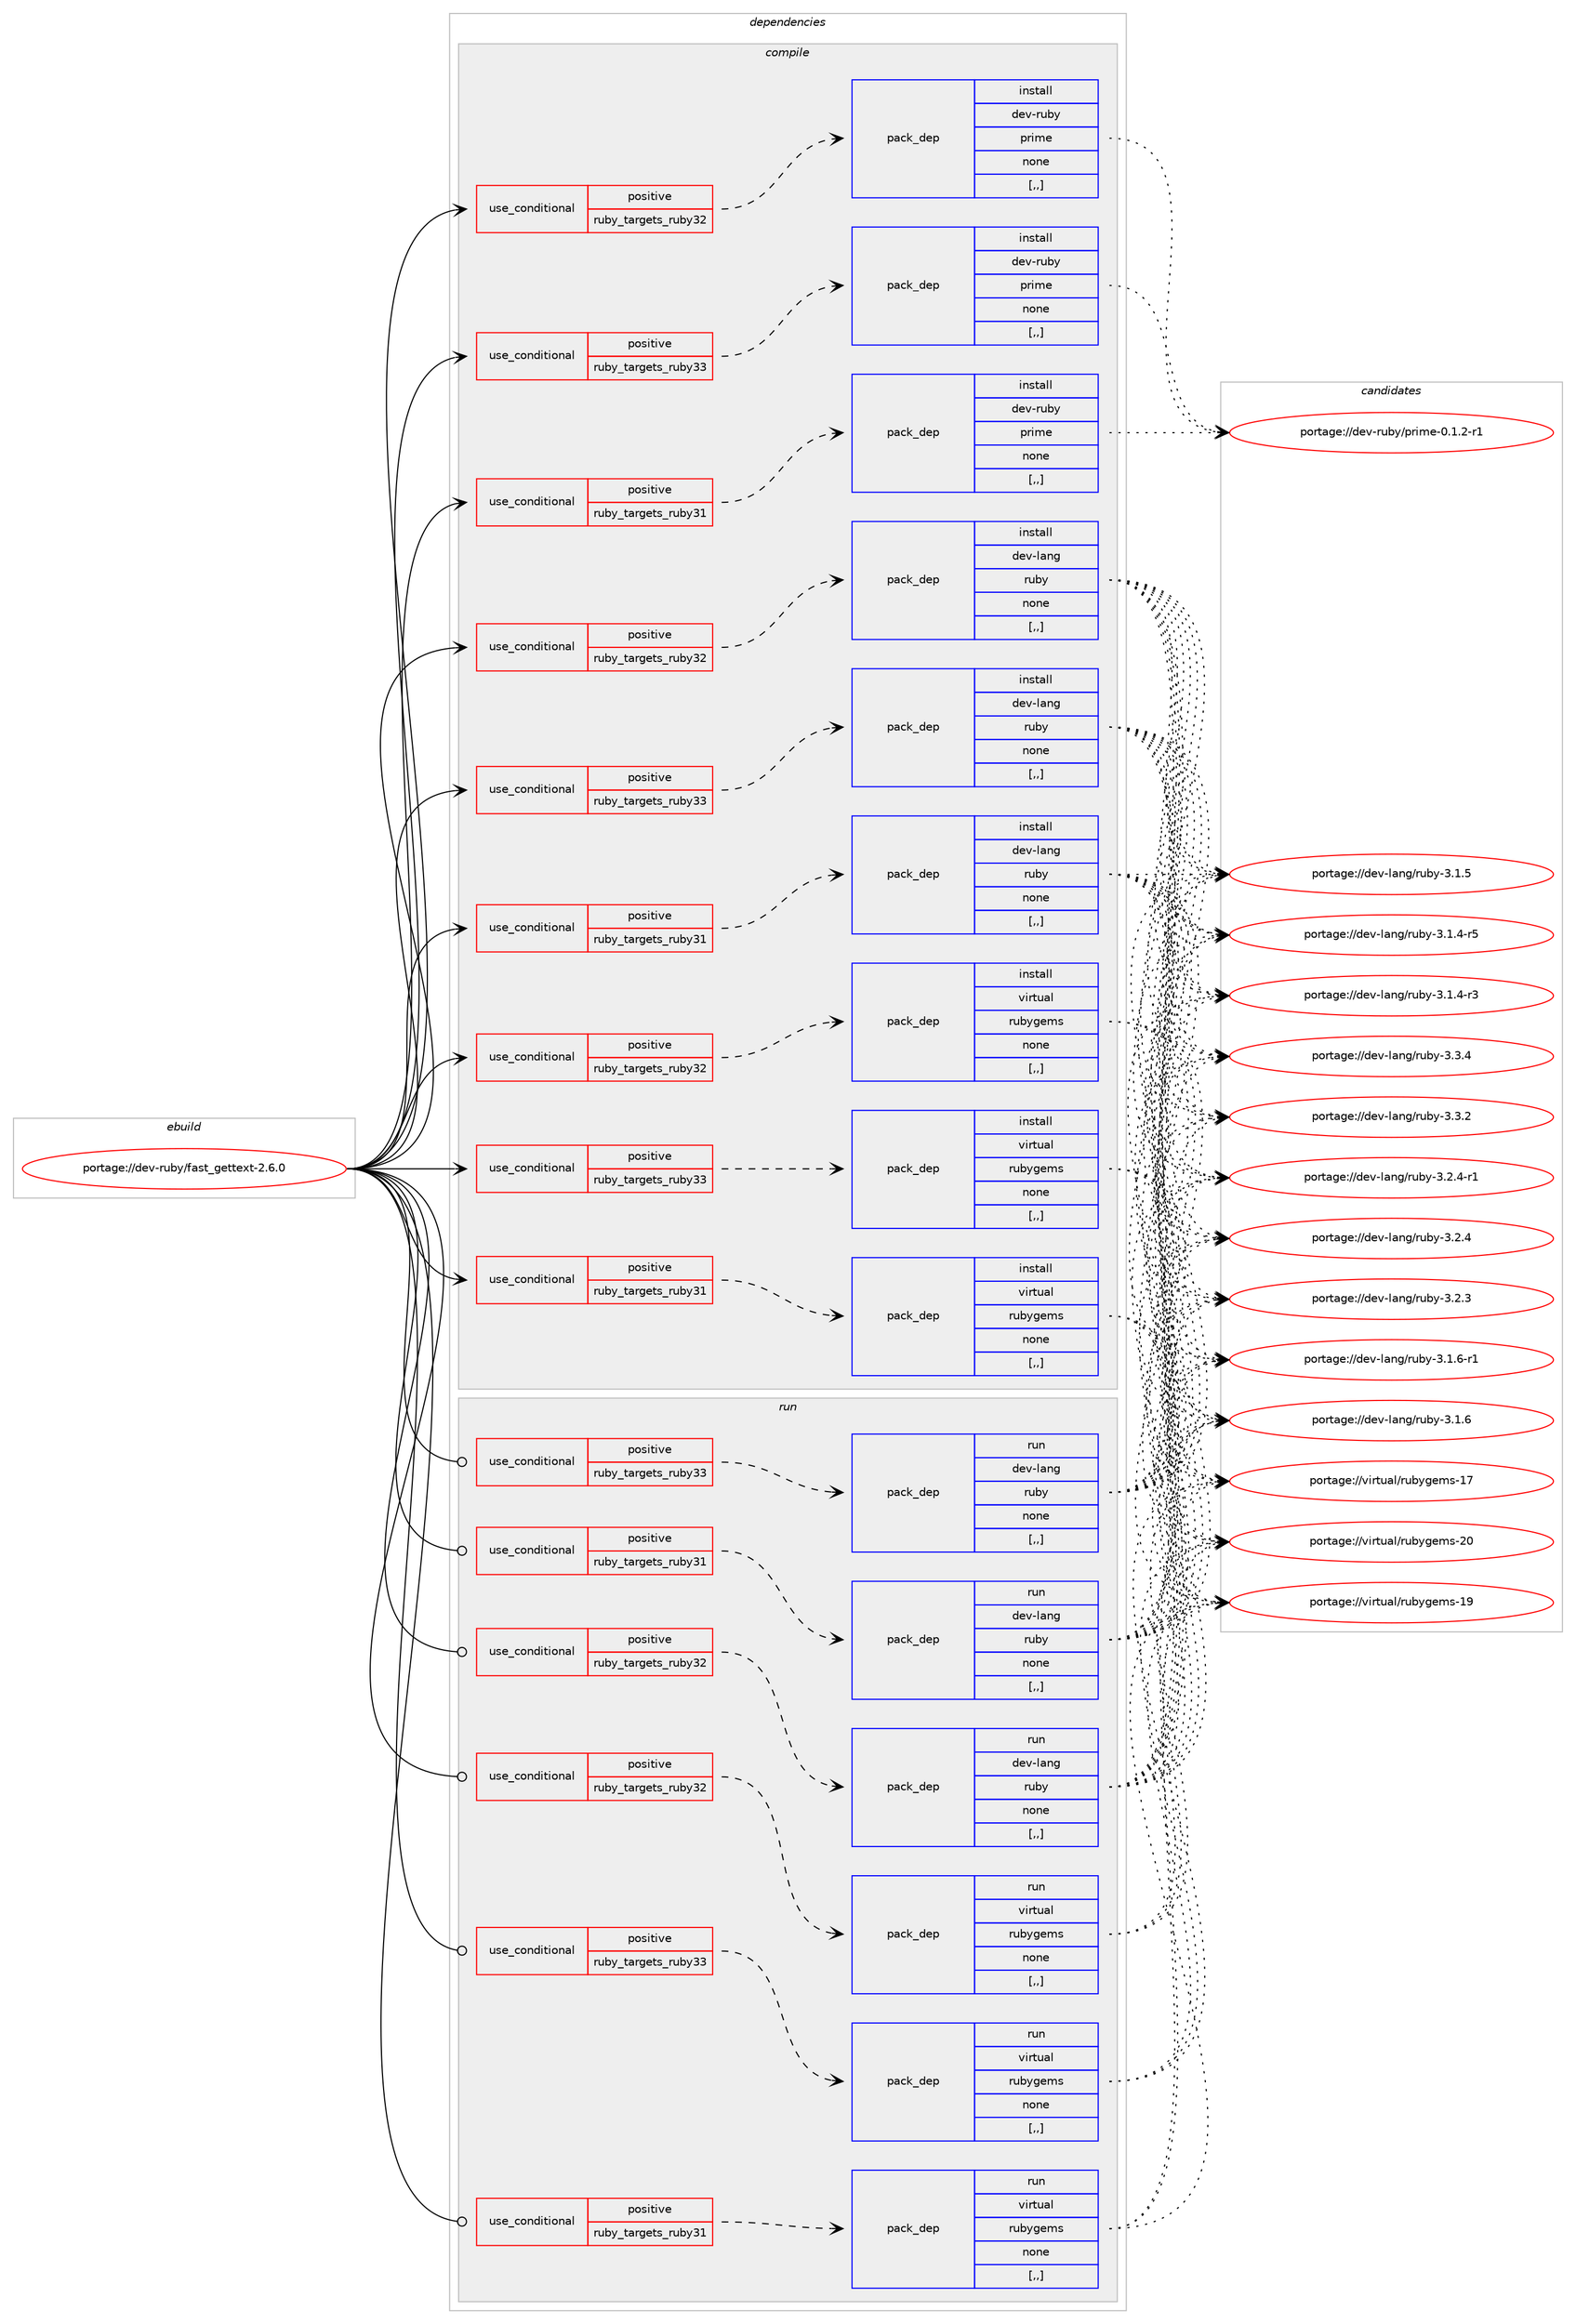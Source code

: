 digraph prolog {

# *************
# Graph options
# *************

newrank=true;
concentrate=true;
compound=true;
graph [rankdir=LR,fontname=Helvetica,fontsize=10,ranksep=1.5];#, ranksep=2.5, nodesep=0.2];
edge  [arrowhead=vee];
node  [fontname=Helvetica,fontsize=10];

# **********
# The ebuild
# **********

subgraph cluster_leftcol {
color=gray;
label=<<i>ebuild</i>>;
id [label="portage://dev-ruby/fast_gettext-2.6.0", color=red, width=4, href="../dev-ruby/fast_gettext-2.6.0.svg"];
}

# ****************
# The dependencies
# ****************

subgraph cluster_midcol {
color=gray;
label=<<i>dependencies</i>>;
subgraph cluster_compile {
fillcolor="#eeeeee";
style=filled;
label=<<i>compile</i>>;
subgraph cond47722 {
dependency183611 [label=<<TABLE BORDER="0" CELLBORDER="1" CELLSPACING="0" CELLPADDING="4"><TR><TD ROWSPAN="3" CELLPADDING="10">use_conditional</TD></TR><TR><TD>positive</TD></TR><TR><TD>ruby_targets_ruby31</TD></TR></TABLE>>, shape=none, color=red];
subgraph pack134557 {
dependency183612 [label=<<TABLE BORDER="0" CELLBORDER="1" CELLSPACING="0" CELLPADDING="4" WIDTH="220"><TR><TD ROWSPAN="6" CELLPADDING="30">pack_dep</TD></TR><TR><TD WIDTH="110">install</TD></TR><TR><TD>dev-lang</TD></TR><TR><TD>ruby</TD></TR><TR><TD>none</TD></TR><TR><TD>[,,]</TD></TR></TABLE>>, shape=none, color=blue];
}
dependency183611:e -> dependency183612:w [weight=20,style="dashed",arrowhead="vee"];
}
id:e -> dependency183611:w [weight=20,style="solid",arrowhead="vee"];
subgraph cond47723 {
dependency183613 [label=<<TABLE BORDER="0" CELLBORDER="1" CELLSPACING="0" CELLPADDING="4"><TR><TD ROWSPAN="3" CELLPADDING="10">use_conditional</TD></TR><TR><TD>positive</TD></TR><TR><TD>ruby_targets_ruby31</TD></TR></TABLE>>, shape=none, color=red];
subgraph pack134558 {
dependency183614 [label=<<TABLE BORDER="0" CELLBORDER="1" CELLSPACING="0" CELLPADDING="4" WIDTH="220"><TR><TD ROWSPAN="6" CELLPADDING="30">pack_dep</TD></TR><TR><TD WIDTH="110">install</TD></TR><TR><TD>dev-ruby</TD></TR><TR><TD>prime</TD></TR><TR><TD>none</TD></TR><TR><TD>[,,]</TD></TR></TABLE>>, shape=none, color=blue];
}
dependency183613:e -> dependency183614:w [weight=20,style="dashed",arrowhead="vee"];
}
id:e -> dependency183613:w [weight=20,style="solid",arrowhead="vee"];
subgraph cond47724 {
dependency183615 [label=<<TABLE BORDER="0" CELLBORDER="1" CELLSPACING="0" CELLPADDING="4"><TR><TD ROWSPAN="3" CELLPADDING="10">use_conditional</TD></TR><TR><TD>positive</TD></TR><TR><TD>ruby_targets_ruby31</TD></TR></TABLE>>, shape=none, color=red];
subgraph pack134559 {
dependency183616 [label=<<TABLE BORDER="0" CELLBORDER="1" CELLSPACING="0" CELLPADDING="4" WIDTH="220"><TR><TD ROWSPAN="6" CELLPADDING="30">pack_dep</TD></TR><TR><TD WIDTH="110">install</TD></TR><TR><TD>virtual</TD></TR><TR><TD>rubygems</TD></TR><TR><TD>none</TD></TR><TR><TD>[,,]</TD></TR></TABLE>>, shape=none, color=blue];
}
dependency183615:e -> dependency183616:w [weight=20,style="dashed",arrowhead="vee"];
}
id:e -> dependency183615:w [weight=20,style="solid",arrowhead="vee"];
subgraph cond47725 {
dependency183617 [label=<<TABLE BORDER="0" CELLBORDER="1" CELLSPACING="0" CELLPADDING="4"><TR><TD ROWSPAN="3" CELLPADDING="10">use_conditional</TD></TR><TR><TD>positive</TD></TR><TR><TD>ruby_targets_ruby32</TD></TR></TABLE>>, shape=none, color=red];
subgraph pack134560 {
dependency183618 [label=<<TABLE BORDER="0" CELLBORDER="1" CELLSPACING="0" CELLPADDING="4" WIDTH="220"><TR><TD ROWSPAN="6" CELLPADDING="30">pack_dep</TD></TR><TR><TD WIDTH="110">install</TD></TR><TR><TD>dev-lang</TD></TR><TR><TD>ruby</TD></TR><TR><TD>none</TD></TR><TR><TD>[,,]</TD></TR></TABLE>>, shape=none, color=blue];
}
dependency183617:e -> dependency183618:w [weight=20,style="dashed",arrowhead="vee"];
}
id:e -> dependency183617:w [weight=20,style="solid",arrowhead="vee"];
subgraph cond47726 {
dependency183619 [label=<<TABLE BORDER="0" CELLBORDER="1" CELLSPACING="0" CELLPADDING="4"><TR><TD ROWSPAN="3" CELLPADDING="10">use_conditional</TD></TR><TR><TD>positive</TD></TR><TR><TD>ruby_targets_ruby32</TD></TR></TABLE>>, shape=none, color=red];
subgraph pack134561 {
dependency183620 [label=<<TABLE BORDER="0" CELLBORDER="1" CELLSPACING="0" CELLPADDING="4" WIDTH="220"><TR><TD ROWSPAN="6" CELLPADDING="30">pack_dep</TD></TR><TR><TD WIDTH="110">install</TD></TR><TR><TD>dev-ruby</TD></TR><TR><TD>prime</TD></TR><TR><TD>none</TD></TR><TR><TD>[,,]</TD></TR></TABLE>>, shape=none, color=blue];
}
dependency183619:e -> dependency183620:w [weight=20,style="dashed",arrowhead="vee"];
}
id:e -> dependency183619:w [weight=20,style="solid",arrowhead="vee"];
subgraph cond47727 {
dependency183621 [label=<<TABLE BORDER="0" CELLBORDER="1" CELLSPACING="0" CELLPADDING="4"><TR><TD ROWSPAN="3" CELLPADDING="10">use_conditional</TD></TR><TR><TD>positive</TD></TR><TR><TD>ruby_targets_ruby32</TD></TR></TABLE>>, shape=none, color=red];
subgraph pack134562 {
dependency183622 [label=<<TABLE BORDER="0" CELLBORDER="1" CELLSPACING="0" CELLPADDING="4" WIDTH="220"><TR><TD ROWSPAN="6" CELLPADDING="30">pack_dep</TD></TR><TR><TD WIDTH="110">install</TD></TR><TR><TD>virtual</TD></TR><TR><TD>rubygems</TD></TR><TR><TD>none</TD></TR><TR><TD>[,,]</TD></TR></TABLE>>, shape=none, color=blue];
}
dependency183621:e -> dependency183622:w [weight=20,style="dashed",arrowhead="vee"];
}
id:e -> dependency183621:w [weight=20,style="solid",arrowhead="vee"];
subgraph cond47728 {
dependency183623 [label=<<TABLE BORDER="0" CELLBORDER="1" CELLSPACING="0" CELLPADDING="4"><TR><TD ROWSPAN="3" CELLPADDING="10">use_conditional</TD></TR><TR><TD>positive</TD></TR><TR><TD>ruby_targets_ruby33</TD></TR></TABLE>>, shape=none, color=red];
subgraph pack134563 {
dependency183624 [label=<<TABLE BORDER="0" CELLBORDER="1" CELLSPACING="0" CELLPADDING="4" WIDTH="220"><TR><TD ROWSPAN="6" CELLPADDING="30">pack_dep</TD></TR><TR><TD WIDTH="110">install</TD></TR><TR><TD>dev-lang</TD></TR><TR><TD>ruby</TD></TR><TR><TD>none</TD></TR><TR><TD>[,,]</TD></TR></TABLE>>, shape=none, color=blue];
}
dependency183623:e -> dependency183624:w [weight=20,style="dashed",arrowhead="vee"];
}
id:e -> dependency183623:w [weight=20,style="solid",arrowhead="vee"];
subgraph cond47729 {
dependency183625 [label=<<TABLE BORDER="0" CELLBORDER="1" CELLSPACING="0" CELLPADDING="4"><TR><TD ROWSPAN="3" CELLPADDING="10">use_conditional</TD></TR><TR><TD>positive</TD></TR><TR><TD>ruby_targets_ruby33</TD></TR></TABLE>>, shape=none, color=red];
subgraph pack134564 {
dependency183626 [label=<<TABLE BORDER="0" CELLBORDER="1" CELLSPACING="0" CELLPADDING="4" WIDTH="220"><TR><TD ROWSPAN="6" CELLPADDING="30">pack_dep</TD></TR><TR><TD WIDTH="110">install</TD></TR><TR><TD>dev-ruby</TD></TR><TR><TD>prime</TD></TR><TR><TD>none</TD></TR><TR><TD>[,,]</TD></TR></TABLE>>, shape=none, color=blue];
}
dependency183625:e -> dependency183626:w [weight=20,style="dashed",arrowhead="vee"];
}
id:e -> dependency183625:w [weight=20,style="solid",arrowhead="vee"];
subgraph cond47730 {
dependency183627 [label=<<TABLE BORDER="0" CELLBORDER="1" CELLSPACING="0" CELLPADDING="4"><TR><TD ROWSPAN="3" CELLPADDING="10">use_conditional</TD></TR><TR><TD>positive</TD></TR><TR><TD>ruby_targets_ruby33</TD></TR></TABLE>>, shape=none, color=red];
subgraph pack134565 {
dependency183628 [label=<<TABLE BORDER="0" CELLBORDER="1" CELLSPACING="0" CELLPADDING="4" WIDTH="220"><TR><TD ROWSPAN="6" CELLPADDING="30">pack_dep</TD></TR><TR><TD WIDTH="110">install</TD></TR><TR><TD>virtual</TD></TR><TR><TD>rubygems</TD></TR><TR><TD>none</TD></TR><TR><TD>[,,]</TD></TR></TABLE>>, shape=none, color=blue];
}
dependency183627:e -> dependency183628:w [weight=20,style="dashed",arrowhead="vee"];
}
id:e -> dependency183627:w [weight=20,style="solid",arrowhead="vee"];
}
subgraph cluster_compileandrun {
fillcolor="#eeeeee";
style=filled;
label=<<i>compile and run</i>>;
}
subgraph cluster_run {
fillcolor="#eeeeee";
style=filled;
label=<<i>run</i>>;
subgraph cond47731 {
dependency183629 [label=<<TABLE BORDER="0" CELLBORDER="1" CELLSPACING="0" CELLPADDING="4"><TR><TD ROWSPAN="3" CELLPADDING="10">use_conditional</TD></TR><TR><TD>positive</TD></TR><TR><TD>ruby_targets_ruby31</TD></TR></TABLE>>, shape=none, color=red];
subgraph pack134566 {
dependency183630 [label=<<TABLE BORDER="0" CELLBORDER="1" CELLSPACING="0" CELLPADDING="4" WIDTH="220"><TR><TD ROWSPAN="6" CELLPADDING="30">pack_dep</TD></TR><TR><TD WIDTH="110">run</TD></TR><TR><TD>dev-lang</TD></TR><TR><TD>ruby</TD></TR><TR><TD>none</TD></TR><TR><TD>[,,]</TD></TR></TABLE>>, shape=none, color=blue];
}
dependency183629:e -> dependency183630:w [weight=20,style="dashed",arrowhead="vee"];
}
id:e -> dependency183629:w [weight=20,style="solid",arrowhead="odot"];
subgraph cond47732 {
dependency183631 [label=<<TABLE BORDER="0" CELLBORDER="1" CELLSPACING="0" CELLPADDING="4"><TR><TD ROWSPAN="3" CELLPADDING="10">use_conditional</TD></TR><TR><TD>positive</TD></TR><TR><TD>ruby_targets_ruby31</TD></TR></TABLE>>, shape=none, color=red];
subgraph pack134567 {
dependency183632 [label=<<TABLE BORDER="0" CELLBORDER="1" CELLSPACING="0" CELLPADDING="4" WIDTH="220"><TR><TD ROWSPAN="6" CELLPADDING="30">pack_dep</TD></TR><TR><TD WIDTH="110">run</TD></TR><TR><TD>virtual</TD></TR><TR><TD>rubygems</TD></TR><TR><TD>none</TD></TR><TR><TD>[,,]</TD></TR></TABLE>>, shape=none, color=blue];
}
dependency183631:e -> dependency183632:w [weight=20,style="dashed",arrowhead="vee"];
}
id:e -> dependency183631:w [weight=20,style="solid",arrowhead="odot"];
subgraph cond47733 {
dependency183633 [label=<<TABLE BORDER="0" CELLBORDER="1" CELLSPACING="0" CELLPADDING="4"><TR><TD ROWSPAN="3" CELLPADDING="10">use_conditional</TD></TR><TR><TD>positive</TD></TR><TR><TD>ruby_targets_ruby32</TD></TR></TABLE>>, shape=none, color=red];
subgraph pack134568 {
dependency183634 [label=<<TABLE BORDER="0" CELLBORDER="1" CELLSPACING="0" CELLPADDING="4" WIDTH="220"><TR><TD ROWSPAN="6" CELLPADDING="30">pack_dep</TD></TR><TR><TD WIDTH="110">run</TD></TR><TR><TD>dev-lang</TD></TR><TR><TD>ruby</TD></TR><TR><TD>none</TD></TR><TR><TD>[,,]</TD></TR></TABLE>>, shape=none, color=blue];
}
dependency183633:e -> dependency183634:w [weight=20,style="dashed",arrowhead="vee"];
}
id:e -> dependency183633:w [weight=20,style="solid",arrowhead="odot"];
subgraph cond47734 {
dependency183635 [label=<<TABLE BORDER="0" CELLBORDER="1" CELLSPACING="0" CELLPADDING="4"><TR><TD ROWSPAN="3" CELLPADDING="10">use_conditional</TD></TR><TR><TD>positive</TD></TR><TR><TD>ruby_targets_ruby32</TD></TR></TABLE>>, shape=none, color=red];
subgraph pack134569 {
dependency183636 [label=<<TABLE BORDER="0" CELLBORDER="1" CELLSPACING="0" CELLPADDING="4" WIDTH="220"><TR><TD ROWSPAN="6" CELLPADDING="30">pack_dep</TD></TR><TR><TD WIDTH="110">run</TD></TR><TR><TD>virtual</TD></TR><TR><TD>rubygems</TD></TR><TR><TD>none</TD></TR><TR><TD>[,,]</TD></TR></TABLE>>, shape=none, color=blue];
}
dependency183635:e -> dependency183636:w [weight=20,style="dashed",arrowhead="vee"];
}
id:e -> dependency183635:w [weight=20,style="solid",arrowhead="odot"];
subgraph cond47735 {
dependency183637 [label=<<TABLE BORDER="0" CELLBORDER="1" CELLSPACING="0" CELLPADDING="4"><TR><TD ROWSPAN="3" CELLPADDING="10">use_conditional</TD></TR><TR><TD>positive</TD></TR><TR><TD>ruby_targets_ruby33</TD></TR></TABLE>>, shape=none, color=red];
subgraph pack134570 {
dependency183638 [label=<<TABLE BORDER="0" CELLBORDER="1" CELLSPACING="0" CELLPADDING="4" WIDTH="220"><TR><TD ROWSPAN="6" CELLPADDING="30">pack_dep</TD></TR><TR><TD WIDTH="110">run</TD></TR><TR><TD>dev-lang</TD></TR><TR><TD>ruby</TD></TR><TR><TD>none</TD></TR><TR><TD>[,,]</TD></TR></TABLE>>, shape=none, color=blue];
}
dependency183637:e -> dependency183638:w [weight=20,style="dashed",arrowhead="vee"];
}
id:e -> dependency183637:w [weight=20,style="solid",arrowhead="odot"];
subgraph cond47736 {
dependency183639 [label=<<TABLE BORDER="0" CELLBORDER="1" CELLSPACING="0" CELLPADDING="4"><TR><TD ROWSPAN="3" CELLPADDING="10">use_conditional</TD></TR><TR><TD>positive</TD></TR><TR><TD>ruby_targets_ruby33</TD></TR></TABLE>>, shape=none, color=red];
subgraph pack134571 {
dependency183640 [label=<<TABLE BORDER="0" CELLBORDER="1" CELLSPACING="0" CELLPADDING="4" WIDTH="220"><TR><TD ROWSPAN="6" CELLPADDING="30">pack_dep</TD></TR><TR><TD WIDTH="110">run</TD></TR><TR><TD>virtual</TD></TR><TR><TD>rubygems</TD></TR><TR><TD>none</TD></TR><TR><TD>[,,]</TD></TR></TABLE>>, shape=none, color=blue];
}
dependency183639:e -> dependency183640:w [weight=20,style="dashed",arrowhead="vee"];
}
id:e -> dependency183639:w [weight=20,style="solid",arrowhead="odot"];
}
}

# **************
# The candidates
# **************

subgraph cluster_choices {
rank=same;
color=gray;
label=<<i>candidates</i>>;

subgraph choice134557 {
color=black;
nodesep=1;
choice10010111845108971101034711411798121455146514652 [label="portage://dev-lang/ruby-3.3.4", color=red, width=4,href="../dev-lang/ruby-3.3.4.svg"];
choice10010111845108971101034711411798121455146514650 [label="portage://dev-lang/ruby-3.3.2", color=red, width=4,href="../dev-lang/ruby-3.3.2.svg"];
choice100101118451089711010347114117981214551465046524511449 [label="portage://dev-lang/ruby-3.2.4-r1", color=red, width=4,href="../dev-lang/ruby-3.2.4-r1.svg"];
choice10010111845108971101034711411798121455146504652 [label="portage://dev-lang/ruby-3.2.4", color=red, width=4,href="../dev-lang/ruby-3.2.4.svg"];
choice10010111845108971101034711411798121455146504651 [label="portage://dev-lang/ruby-3.2.3", color=red, width=4,href="../dev-lang/ruby-3.2.3.svg"];
choice100101118451089711010347114117981214551464946544511449 [label="portage://dev-lang/ruby-3.1.6-r1", color=red, width=4,href="../dev-lang/ruby-3.1.6-r1.svg"];
choice10010111845108971101034711411798121455146494654 [label="portage://dev-lang/ruby-3.1.6", color=red, width=4,href="../dev-lang/ruby-3.1.6.svg"];
choice10010111845108971101034711411798121455146494653 [label="portage://dev-lang/ruby-3.1.5", color=red, width=4,href="../dev-lang/ruby-3.1.5.svg"];
choice100101118451089711010347114117981214551464946524511453 [label="portage://dev-lang/ruby-3.1.4-r5", color=red, width=4,href="../dev-lang/ruby-3.1.4-r5.svg"];
choice100101118451089711010347114117981214551464946524511451 [label="portage://dev-lang/ruby-3.1.4-r3", color=red, width=4,href="../dev-lang/ruby-3.1.4-r3.svg"];
dependency183612:e -> choice10010111845108971101034711411798121455146514652:w [style=dotted,weight="100"];
dependency183612:e -> choice10010111845108971101034711411798121455146514650:w [style=dotted,weight="100"];
dependency183612:e -> choice100101118451089711010347114117981214551465046524511449:w [style=dotted,weight="100"];
dependency183612:e -> choice10010111845108971101034711411798121455146504652:w [style=dotted,weight="100"];
dependency183612:e -> choice10010111845108971101034711411798121455146504651:w [style=dotted,weight="100"];
dependency183612:e -> choice100101118451089711010347114117981214551464946544511449:w [style=dotted,weight="100"];
dependency183612:e -> choice10010111845108971101034711411798121455146494654:w [style=dotted,weight="100"];
dependency183612:e -> choice10010111845108971101034711411798121455146494653:w [style=dotted,weight="100"];
dependency183612:e -> choice100101118451089711010347114117981214551464946524511453:w [style=dotted,weight="100"];
dependency183612:e -> choice100101118451089711010347114117981214551464946524511451:w [style=dotted,weight="100"];
}
subgraph choice134558 {
color=black;
nodesep=1;
choice1001011184511411798121471121141051091014548464946504511449 [label="portage://dev-ruby/prime-0.1.2-r1", color=red, width=4,href="../dev-ruby/prime-0.1.2-r1.svg"];
dependency183614:e -> choice1001011184511411798121471121141051091014548464946504511449:w [style=dotted,weight="100"];
}
subgraph choice134559 {
color=black;
nodesep=1;
choice118105114116117971084711411798121103101109115455048 [label="portage://virtual/rubygems-20", color=red, width=4,href="../virtual/rubygems-20.svg"];
choice118105114116117971084711411798121103101109115454957 [label="portage://virtual/rubygems-19", color=red, width=4,href="../virtual/rubygems-19.svg"];
choice118105114116117971084711411798121103101109115454955 [label="portage://virtual/rubygems-17", color=red, width=4,href="../virtual/rubygems-17.svg"];
dependency183616:e -> choice118105114116117971084711411798121103101109115455048:w [style=dotted,weight="100"];
dependency183616:e -> choice118105114116117971084711411798121103101109115454957:w [style=dotted,weight="100"];
dependency183616:e -> choice118105114116117971084711411798121103101109115454955:w [style=dotted,weight="100"];
}
subgraph choice134560 {
color=black;
nodesep=1;
choice10010111845108971101034711411798121455146514652 [label="portage://dev-lang/ruby-3.3.4", color=red, width=4,href="../dev-lang/ruby-3.3.4.svg"];
choice10010111845108971101034711411798121455146514650 [label="portage://dev-lang/ruby-3.3.2", color=red, width=4,href="../dev-lang/ruby-3.3.2.svg"];
choice100101118451089711010347114117981214551465046524511449 [label="portage://dev-lang/ruby-3.2.4-r1", color=red, width=4,href="../dev-lang/ruby-3.2.4-r1.svg"];
choice10010111845108971101034711411798121455146504652 [label="portage://dev-lang/ruby-3.2.4", color=red, width=4,href="../dev-lang/ruby-3.2.4.svg"];
choice10010111845108971101034711411798121455146504651 [label="portage://dev-lang/ruby-3.2.3", color=red, width=4,href="../dev-lang/ruby-3.2.3.svg"];
choice100101118451089711010347114117981214551464946544511449 [label="portage://dev-lang/ruby-3.1.6-r1", color=red, width=4,href="../dev-lang/ruby-3.1.6-r1.svg"];
choice10010111845108971101034711411798121455146494654 [label="portage://dev-lang/ruby-3.1.6", color=red, width=4,href="../dev-lang/ruby-3.1.6.svg"];
choice10010111845108971101034711411798121455146494653 [label="portage://dev-lang/ruby-3.1.5", color=red, width=4,href="../dev-lang/ruby-3.1.5.svg"];
choice100101118451089711010347114117981214551464946524511453 [label="portage://dev-lang/ruby-3.1.4-r5", color=red, width=4,href="../dev-lang/ruby-3.1.4-r5.svg"];
choice100101118451089711010347114117981214551464946524511451 [label="portage://dev-lang/ruby-3.1.4-r3", color=red, width=4,href="../dev-lang/ruby-3.1.4-r3.svg"];
dependency183618:e -> choice10010111845108971101034711411798121455146514652:w [style=dotted,weight="100"];
dependency183618:e -> choice10010111845108971101034711411798121455146514650:w [style=dotted,weight="100"];
dependency183618:e -> choice100101118451089711010347114117981214551465046524511449:w [style=dotted,weight="100"];
dependency183618:e -> choice10010111845108971101034711411798121455146504652:w [style=dotted,weight="100"];
dependency183618:e -> choice10010111845108971101034711411798121455146504651:w [style=dotted,weight="100"];
dependency183618:e -> choice100101118451089711010347114117981214551464946544511449:w [style=dotted,weight="100"];
dependency183618:e -> choice10010111845108971101034711411798121455146494654:w [style=dotted,weight="100"];
dependency183618:e -> choice10010111845108971101034711411798121455146494653:w [style=dotted,weight="100"];
dependency183618:e -> choice100101118451089711010347114117981214551464946524511453:w [style=dotted,weight="100"];
dependency183618:e -> choice100101118451089711010347114117981214551464946524511451:w [style=dotted,weight="100"];
}
subgraph choice134561 {
color=black;
nodesep=1;
choice1001011184511411798121471121141051091014548464946504511449 [label="portage://dev-ruby/prime-0.1.2-r1", color=red, width=4,href="../dev-ruby/prime-0.1.2-r1.svg"];
dependency183620:e -> choice1001011184511411798121471121141051091014548464946504511449:w [style=dotted,weight="100"];
}
subgraph choice134562 {
color=black;
nodesep=1;
choice118105114116117971084711411798121103101109115455048 [label="portage://virtual/rubygems-20", color=red, width=4,href="../virtual/rubygems-20.svg"];
choice118105114116117971084711411798121103101109115454957 [label="portage://virtual/rubygems-19", color=red, width=4,href="../virtual/rubygems-19.svg"];
choice118105114116117971084711411798121103101109115454955 [label="portage://virtual/rubygems-17", color=red, width=4,href="../virtual/rubygems-17.svg"];
dependency183622:e -> choice118105114116117971084711411798121103101109115455048:w [style=dotted,weight="100"];
dependency183622:e -> choice118105114116117971084711411798121103101109115454957:w [style=dotted,weight="100"];
dependency183622:e -> choice118105114116117971084711411798121103101109115454955:w [style=dotted,weight="100"];
}
subgraph choice134563 {
color=black;
nodesep=1;
choice10010111845108971101034711411798121455146514652 [label="portage://dev-lang/ruby-3.3.4", color=red, width=4,href="../dev-lang/ruby-3.3.4.svg"];
choice10010111845108971101034711411798121455146514650 [label="portage://dev-lang/ruby-3.3.2", color=red, width=4,href="../dev-lang/ruby-3.3.2.svg"];
choice100101118451089711010347114117981214551465046524511449 [label="portage://dev-lang/ruby-3.2.4-r1", color=red, width=4,href="../dev-lang/ruby-3.2.4-r1.svg"];
choice10010111845108971101034711411798121455146504652 [label="portage://dev-lang/ruby-3.2.4", color=red, width=4,href="../dev-lang/ruby-3.2.4.svg"];
choice10010111845108971101034711411798121455146504651 [label="portage://dev-lang/ruby-3.2.3", color=red, width=4,href="../dev-lang/ruby-3.2.3.svg"];
choice100101118451089711010347114117981214551464946544511449 [label="portage://dev-lang/ruby-3.1.6-r1", color=red, width=4,href="../dev-lang/ruby-3.1.6-r1.svg"];
choice10010111845108971101034711411798121455146494654 [label="portage://dev-lang/ruby-3.1.6", color=red, width=4,href="../dev-lang/ruby-3.1.6.svg"];
choice10010111845108971101034711411798121455146494653 [label="portage://dev-lang/ruby-3.1.5", color=red, width=4,href="../dev-lang/ruby-3.1.5.svg"];
choice100101118451089711010347114117981214551464946524511453 [label="portage://dev-lang/ruby-3.1.4-r5", color=red, width=4,href="../dev-lang/ruby-3.1.4-r5.svg"];
choice100101118451089711010347114117981214551464946524511451 [label="portage://dev-lang/ruby-3.1.4-r3", color=red, width=4,href="../dev-lang/ruby-3.1.4-r3.svg"];
dependency183624:e -> choice10010111845108971101034711411798121455146514652:w [style=dotted,weight="100"];
dependency183624:e -> choice10010111845108971101034711411798121455146514650:w [style=dotted,weight="100"];
dependency183624:e -> choice100101118451089711010347114117981214551465046524511449:w [style=dotted,weight="100"];
dependency183624:e -> choice10010111845108971101034711411798121455146504652:w [style=dotted,weight="100"];
dependency183624:e -> choice10010111845108971101034711411798121455146504651:w [style=dotted,weight="100"];
dependency183624:e -> choice100101118451089711010347114117981214551464946544511449:w [style=dotted,weight="100"];
dependency183624:e -> choice10010111845108971101034711411798121455146494654:w [style=dotted,weight="100"];
dependency183624:e -> choice10010111845108971101034711411798121455146494653:w [style=dotted,weight="100"];
dependency183624:e -> choice100101118451089711010347114117981214551464946524511453:w [style=dotted,weight="100"];
dependency183624:e -> choice100101118451089711010347114117981214551464946524511451:w [style=dotted,weight="100"];
}
subgraph choice134564 {
color=black;
nodesep=1;
choice1001011184511411798121471121141051091014548464946504511449 [label="portage://dev-ruby/prime-0.1.2-r1", color=red, width=4,href="../dev-ruby/prime-0.1.2-r1.svg"];
dependency183626:e -> choice1001011184511411798121471121141051091014548464946504511449:w [style=dotted,weight="100"];
}
subgraph choice134565 {
color=black;
nodesep=1;
choice118105114116117971084711411798121103101109115455048 [label="portage://virtual/rubygems-20", color=red, width=4,href="../virtual/rubygems-20.svg"];
choice118105114116117971084711411798121103101109115454957 [label="portage://virtual/rubygems-19", color=red, width=4,href="../virtual/rubygems-19.svg"];
choice118105114116117971084711411798121103101109115454955 [label="portage://virtual/rubygems-17", color=red, width=4,href="../virtual/rubygems-17.svg"];
dependency183628:e -> choice118105114116117971084711411798121103101109115455048:w [style=dotted,weight="100"];
dependency183628:e -> choice118105114116117971084711411798121103101109115454957:w [style=dotted,weight="100"];
dependency183628:e -> choice118105114116117971084711411798121103101109115454955:w [style=dotted,weight="100"];
}
subgraph choice134566 {
color=black;
nodesep=1;
choice10010111845108971101034711411798121455146514652 [label="portage://dev-lang/ruby-3.3.4", color=red, width=4,href="../dev-lang/ruby-3.3.4.svg"];
choice10010111845108971101034711411798121455146514650 [label="portage://dev-lang/ruby-3.3.2", color=red, width=4,href="../dev-lang/ruby-3.3.2.svg"];
choice100101118451089711010347114117981214551465046524511449 [label="portage://dev-lang/ruby-3.2.4-r1", color=red, width=4,href="../dev-lang/ruby-3.2.4-r1.svg"];
choice10010111845108971101034711411798121455146504652 [label="portage://dev-lang/ruby-3.2.4", color=red, width=4,href="../dev-lang/ruby-3.2.4.svg"];
choice10010111845108971101034711411798121455146504651 [label="portage://dev-lang/ruby-3.2.3", color=red, width=4,href="../dev-lang/ruby-3.2.3.svg"];
choice100101118451089711010347114117981214551464946544511449 [label="portage://dev-lang/ruby-3.1.6-r1", color=red, width=4,href="../dev-lang/ruby-3.1.6-r1.svg"];
choice10010111845108971101034711411798121455146494654 [label="portage://dev-lang/ruby-3.1.6", color=red, width=4,href="../dev-lang/ruby-3.1.6.svg"];
choice10010111845108971101034711411798121455146494653 [label="portage://dev-lang/ruby-3.1.5", color=red, width=4,href="../dev-lang/ruby-3.1.5.svg"];
choice100101118451089711010347114117981214551464946524511453 [label="portage://dev-lang/ruby-3.1.4-r5", color=red, width=4,href="../dev-lang/ruby-3.1.4-r5.svg"];
choice100101118451089711010347114117981214551464946524511451 [label="portage://dev-lang/ruby-3.1.4-r3", color=red, width=4,href="../dev-lang/ruby-3.1.4-r3.svg"];
dependency183630:e -> choice10010111845108971101034711411798121455146514652:w [style=dotted,weight="100"];
dependency183630:e -> choice10010111845108971101034711411798121455146514650:w [style=dotted,weight="100"];
dependency183630:e -> choice100101118451089711010347114117981214551465046524511449:w [style=dotted,weight="100"];
dependency183630:e -> choice10010111845108971101034711411798121455146504652:w [style=dotted,weight="100"];
dependency183630:e -> choice10010111845108971101034711411798121455146504651:w [style=dotted,weight="100"];
dependency183630:e -> choice100101118451089711010347114117981214551464946544511449:w [style=dotted,weight="100"];
dependency183630:e -> choice10010111845108971101034711411798121455146494654:w [style=dotted,weight="100"];
dependency183630:e -> choice10010111845108971101034711411798121455146494653:w [style=dotted,weight="100"];
dependency183630:e -> choice100101118451089711010347114117981214551464946524511453:w [style=dotted,weight="100"];
dependency183630:e -> choice100101118451089711010347114117981214551464946524511451:w [style=dotted,weight="100"];
}
subgraph choice134567 {
color=black;
nodesep=1;
choice118105114116117971084711411798121103101109115455048 [label="portage://virtual/rubygems-20", color=red, width=4,href="../virtual/rubygems-20.svg"];
choice118105114116117971084711411798121103101109115454957 [label="portage://virtual/rubygems-19", color=red, width=4,href="../virtual/rubygems-19.svg"];
choice118105114116117971084711411798121103101109115454955 [label="portage://virtual/rubygems-17", color=red, width=4,href="../virtual/rubygems-17.svg"];
dependency183632:e -> choice118105114116117971084711411798121103101109115455048:w [style=dotted,weight="100"];
dependency183632:e -> choice118105114116117971084711411798121103101109115454957:w [style=dotted,weight="100"];
dependency183632:e -> choice118105114116117971084711411798121103101109115454955:w [style=dotted,weight="100"];
}
subgraph choice134568 {
color=black;
nodesep=1;
choice10010111845108971101034711411798121455146514652 [label="portage://dev-lang/ruby-3.3.4", color=red, width=4,href="../dev-lang/ruby-3.3.4.svg"];
choice10010111845108971101034711411798121455146514650 [label="portage://dev-lang/ruby-3.3.2", color=red, width=4,href="../dev-lang/ruby-3.3.2.svg"];
choice100101118451089711010347114117981214551465046524511449 [label="portage://dev-lang/ruby-3.2.4-r1", color=red, width=4,href="../dev-lang/ruby-3.2.4-r1.svg"];
choice10010111845108971101034711411798121455146504652 [label="portage://dev-lang/ruby-3.2.4", color=red, width=4,href="../dev-lang/ruby-3.2.4.svg"];
choice10010111845108971101034711411798121455146504651 [label="portage://dev-lang/ruby-3.2.3", color=red, width=4,href="../dev-lang/ruby-3.2.3.svg"];
choice100101118451089711010347114117981214551464946544511449 [label="portage://dev-lang/ruby-3.1.6-r1", color=red, width=4,href="../dev-lang/ruby-3.1.6-r1.svg"];
choice10010111845108971101034711411798121455146494654 [label="portage://dev-lang/ruby-3.1.6", color=red, width=4,href="../dev-lang/ruby-3.1.6.svg"];
choice10010111845108971101034711411798121455146494653 [label="portage://dev-lang/ruby-3.1.5", color=red, width=4,href="../dev-lang/ruby-3.1.5.svg"];
choice100101118451089711010347114117981214551464946524511453 [label="portage://dev-lang/ruby-3.1.4-r5", color=red, width=4,href="../dev-lang/ruby-3.1.4-r5.svg"];
choice100101118451089711010347114117981214551464946524511451 [label="portage://dev-lang/ruby-3.1.4-r3", color=red, width=4,href="../dev-lang/ruby-3.1.4-r3.svg"];
dependency183634:e -> choice10010111845108971101034711411798121455146514652:w [style=dotted,weight="100"];
dependency183634:e -> choice10010111845108971101034711411798121455146514650:w [style=dotted,weight="100"];
dependency183634:e -> choice100101118451089711010347114117981214551465046524511449:w [style=dotted,weight="100"];
dependency183634:e -> choice10010111845108971101034711411798121455146504652:w [style=dotted,weight="100"];
dependency183634:e -> choice10010111845108971101034711411798121455146504651:w [style=dotted,weight="100"];
dependency183634:e -> choice100101118451089711010347114117981214551464946544511449:w [style=dotted,weight="100"];
dependency183634:e -> choice10010111845108971101034711411798121455146494654:w [style=dotted,weight="100"];
dependency183634:e -> choice10010111845108971101034711411798121455146494653:w [style=dotted,weight="100"];
dependency183634:e -> choice100101118451089711010347114117981214551464946524511453:w [style=dotted,weight="100"];
dependency183634:e -> choice100101118451089711010347114117981214551464946524511451:w [style=dotted,weight="100"];
}
subgraph choice134569 {
color=black;
nodesep=1;
choice118105114116117971084711411798121103101109115455048 [label="portage://virtual/rubygems-20", color=red, width=4,href="../virtual/rubygems-20.svg"];
choice118105114116117971084711411798121103101109115454957 [label="portage://virtual/rubygems-19", color=red, width=4,href="../virtual/rubygems-19.svg"];
choice118105114116117971084711411798121103101109115454955 [label="portage://virtual/rubygems-17", color=red, width=4,href="../virtual/rubygems-17.svg"];
dependency183636:e -> choice118105114116117971084711411798121103101109115455048:w [style=dotted,weight="100"];
dependency183636:e -> choice118105114116117971084711411798121103101109115454957:w [style=dotted,weight="100"];
dependency183636:e -> choice118105114116117971084711411798121103101109115454955:w [style=dotted,weight="100"];
}
subgraph choice134570 {
color=black;
nodesep=1;
choice10010111845108971101034711411798121455146514652 [label="portage://dev-lang/ruby-3.3.4", color=red, width=4,href="../dev-lang/ruby-3.3.4.svg"];
choice10010111845108971101034711411798121455146514650 [label="portage://dev-lang/ruby-3.3.2", color=red, width=4,href="../dev-lang/ruby-3.3.2.svg"];
choice100101118451089711010347114117981214551465046524511449 [label="portage://dev-lang/ruby-3.2.4-r1", color=red, width=4,href="../dev-lang/ruby-3.2.4-r1.svg"];
choice10010111845108971101034711411798121455146504652 [label="portage://dev-lang/ruby-3.2.4", color=red, width=4,href="../dev-lang/ruby-3.2.4.svg"];
choice10010111845108971101034711411798121455146504651 [label="portage://dev-lang/ruby-3.2.3", color=red, width=4,href="../dev-lang/ruby-3.2.3.svg"];
choice100101118451089711010347114117981214551464946544511449 [label="portage://dev-lang/ruby-3.1.6-r1", color=red, width=4,href="../dev-lang/ruby-3.1.6-r1.svg"];
choice10010111845108971101034711411798121455146494654 [label="portage://dev-lang/ruby-3.1.6", color=red, width=4,href="../dev-lang/ruby-3.1.6.svg"];
choice10010111845108971101034711411798121455146494653 [label="portage://dev-lang/ruby-3.1.5", color=red, width=4,href="../dev-lang/ruby-3.1.5.svg"];
choice100101118451089711010347114117981214551464946524511453 [label="portage://dev-lang/ruby-3.1.4-r5", color=red, width=4,href="../dev-lang/ruby-3.1.4-r5.svg"];
choice100101118451089711010347114117981214551464946524511451 [label="portage://dev-lang/ruby-3.1.4-r3", color=red, width=4,href="../dev-lang/ruby-3.1.4-r3.svg"];
dependency183638:e -> choice10010111845108971101034711411798121455146514652:w [style=dotted,weight="100"];
dependency183638:e -> choice10010111845108971101034711411798121455146514650:w [style=dotted,weight="100"];
dependency183638:e -> choice100101118451089711010347114117981214551465046524511449:w [style=dotted,weight="100"];
dependency183638:e -> choice10010111845108971101034711411798121455146504652:w [style=dotted,weight="100"];
dependency183638:e -> choice10010111845108971101034711411798121455146504651:w [style=dotted,weight="100"];
dependency183638:e -> choice100101118451089711010347114117981214551464946544511449:w [style=dotted,weight="100"];
dependency183638:e -> choice10010111845108971101034711411798121455146494654:w [style=dotted,weight="100"];
dependency183638:e -> choice10010111845108971101034711411798121455146494653:w [style=dotted,weight="100"];
dependency183638:e -> choice100101118451089711010347114117981214551464946524511453:w [style=dotted,weight="100"];
dependency183638:e -> choice100101118451089711010347114117981214551464946524511451:w [style=dotted,weight="100"];
}
subgraph choice134571 {
color=black;
nodesep=1;
choice118105114116117971084711411798121103101109115455048 [label="portage://virtual/rubygems-20", color=red, width=4,href="../virtual/rubygems-20.svg"];
choice118105114116117971084711411798121103101109115454957 [label="portage://virtual/rubygems-19", color=red, width=4,href="../virtual/rubygems-19.svg"];
choice118105114116117971084711411798121103101109115454955 [label="portage://virtual/rubygems-17", color=red, width=4,href="../virtual/rubygems-17.svg"];
dependency183640:e -> choice118105114116117971084711411798121103101109115455048:w [style=dotted,weight="100"];
dependency183640:e -> choice118105114116117971084711411798121103101109115454957:w [style=dotted,weight="100"];
dependency183640:e -> choice118105114116117971084711411798121103101109115454955:w [style=dotted,weight="100"];
}
}

}
